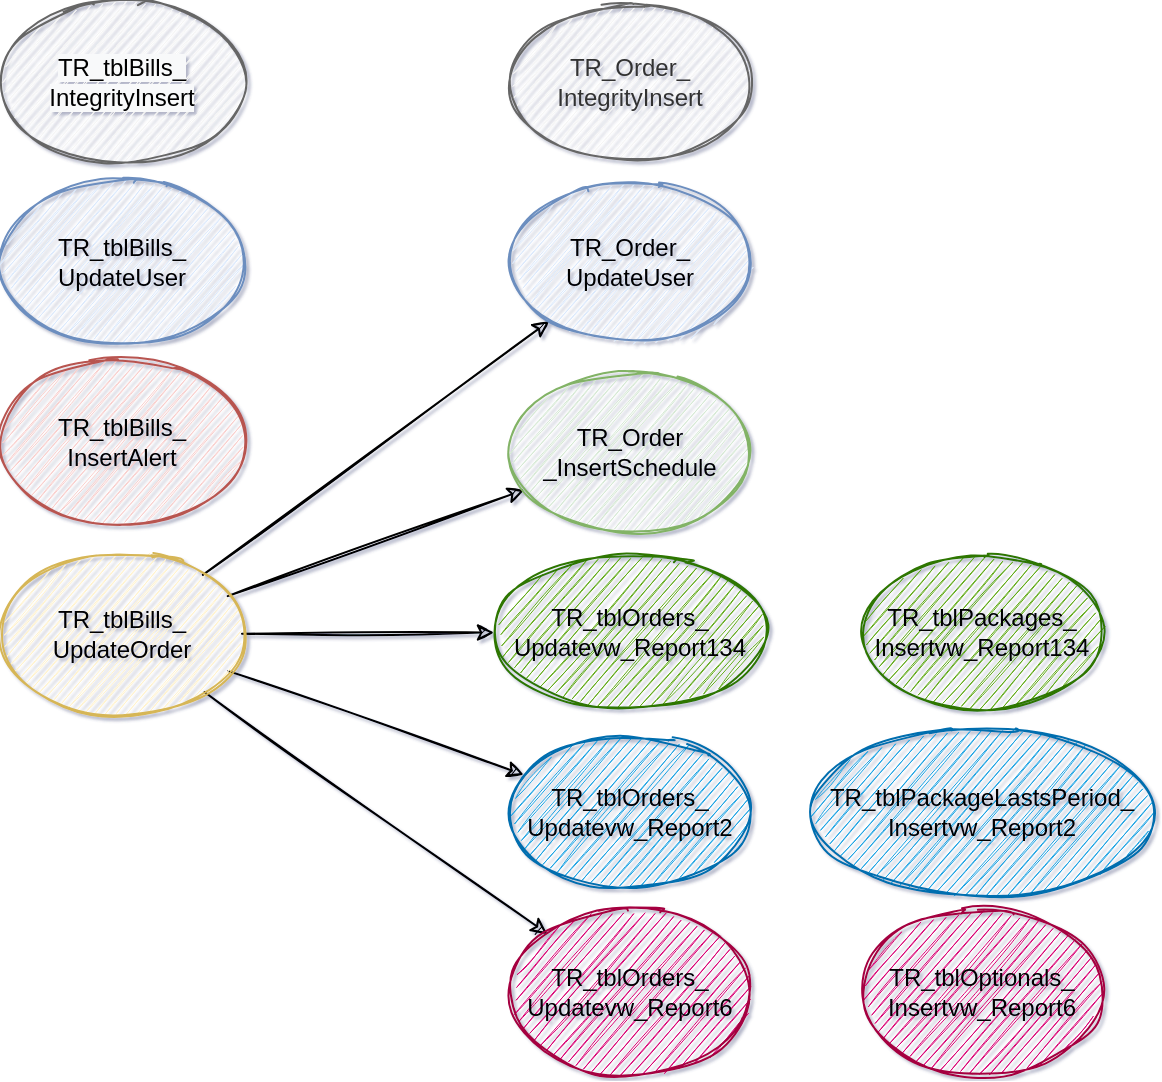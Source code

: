 <mxfile version="18.1.2" type="device"><diagram id="tUCo3e8KZexxW-ynw37y" name="Page-1"><mxGraphModel dx="1182" dy="675" grid="0" gridSize="10" guides="1" tooltips="1" connect="1" arrows="1" fold="1" page="0" pageScale="1" pageWidth="827" pageHeight="1169" background="none" math="0" shadow="1"><root><mxCell id="0"/><mxCell id="1" parent="0"/><mxCell id="GawGVZ7NAdU-fuG_UcAr-6" value="&lt;span style=&quot;color: rgb(0, 0, 0); font-family: Helvetica; font-size: 12px; font-style: normal; font-variant-ligatures: normal; font-variant-caps: normal; font-weight: 400; letter-spacing: normal; orphans: 2; text-align: left; text-indent: 0px; text-transform: none; widows: 2; word-spacing: 0px; -webkit-text-stroke-width: 0px; background-color: rgb(248, 249, 250); text-decoration-thickness: initial; text-decoration-style: initial; text-decoration-color: initial; float: none; display: inline !important;&quot;&gt;TR_tblBills_&lt;br&gt;IntegrityInsert&lt;/span&gt;" style="ellipse;whiteSpace=wrap;html=1;fillColor=#f5f5f5;fontColor=#333333;strokeColor=#666666;rounded=0;sketch=1;" parent="1" vertex="1"><mxGeometry x="100" y="20" width="120" height="80" as="geometry"/></mxCell><mxCell id="GawGVZ7NAdU-fuG_UcAr-15" style="edgeStyle=none;rounded=0;orthogonalLoop=1;jettySize=auto;html=1;endArrow=classic;endFill=1;sketch=1;" parent="1" source="GawGVZ7NAdU-fuG_UcAr-7" target="GawGVZ7NAdU-fuG_UcAr-13" edge="1"><mxGeometry relative="1" as="geometry"/></mxCell><mxCell id="GawGVZ7NAdU-fuG_UcAr-16" style="edgeStyle=none;rounded=0;orthogonalLoop=1;jettySize=auto;html=1;endArrow=classic;endFill=1;sketch=1;" parent="1" source="GawGVZ7NAdU-fuG_UcAr-7" target="GawGVZ7NAdU-fuG_UcAr-11" edge="1"><mxGeometry relative="1" as="geometry"/></mxCell><mxCell id="GawGVZ7NAdU-fuG_UcAr-23" style="edgeStyle=none;rounded=0;orthogonalLoop=1;jettySize=auto;html=1;endArrow=classic;endFill=1;sketch=1;" parent="1" source="GawGVZ7NAdU-fuG_UcAr-7" target="GawGVZ7NAdU-fuG_UcAr-22" edge="1"><mxGeometry relative="1" as="geometry"/></mxCell><mxCell id="GawGVZ7NAdU-fuG_UcAr-24" style="edgeStyle=none;rounded=0;orthogonalLoop=1;jettySize=auto;html=1;endArrow=classic;endFill=1;sketch=1;" parent="1" source="GawGVZ7NAdU-fuG_UcAr-7" target="GawGVZ7NAdU-fuG_UcAr-21" edge="1"><mxGeometry relative="1" as="geometry"/></mxCell><mxCell id="GawGVZ7NAdU-fuG_UcAr-25" style="edgeStyle=none;rounded=0;orthogonalLoop=1;jettySize=auto;html=1;endArrow=classic;endFill=1;sketch=1;" parent="1" source="GawGVZ7NAdU-fuG_UcAr-7" target="GawGVZ7NAdU-fuG_UcAr-20" edge="1"><mxGeometry relative="1" as="geometry"/></mxCell><mxCell id="GawGVZ7NAdU-fuG_UcAr-7" value="&lt;span style=&quot;text-align: left;&quot;&gt;TR_tblBills_&lt;br&gt;UpdateOrder&lt;/span&gt;" style="ellipse;whiteSpace=wrap;html=1;fillColor=#fff2cc;strokeColor=#d6b656;rounded=0;sketch=1;" parent="1" vertex="1"><mxGeometry x="100" y="296" width="120" height="80" as="geometry"/></mxCell><mxCell id="GawGVZ7NAdU-fuG_UcAr-8" value="&lt;span style=&quot;text-align: left;&quot;&gt;TR_tblBills_&lt;br&gt;UpdateUser&lt;/span&gt;" style="ellipse;whiteSpace=wrap;html=1;fillColor=#dae8fc;strokeColor=#6c8ebf;rounded=0;sketch=1;" parent="1" vertex="1"><mxGeometry x="100" y="110" width="120" height="80" as="geometry"/></mxCell><mxCell id="GawGVZ7NAdU-fuG_UcAr-9" value="&lt;span style=&quot;text-align: left;&quot;&gt;TR_tblBills_&lt;br&gt;InsertAlert&lt;/span&gt;" style="ellipse;whiteSpace=wrap;html=1;fillColor=#f8cecc;strokeColor=#b85450;rounded=0;sketch=1;" parent="1" vertex="1"><mxGeometry x="100" y="200" width="120" height="80" as="geometry"/></mxCell><mxCell id="GawGVZ7NAdU-fuG_UcAr-10" value="&lt;span style=&quot;text-align: left;&quot;&gt;TR_Order_&lt;br&gt;IntegrityInsert&lt;/span&gt;" style="ellipse;whiteSpace=wrap;html=1;fillColor=#f5f5f5;fontColor=#333333;strokeColor=#666666;rounded=0;sketch=1;" parent="1" vertex="1"><mxGeometry x="354" y="20" width="120" height="80" as="geometry"/></mxCell><mxCell id="GawGVZ7NAdU-fuG_UcAr-11" value="&lt;span style=&quot;text-align: left;&quot;&gt;TR_Order_&lt;br&gt;UpdateUser&lt;/span&gt;" style="ellipse;whiteSpace=wrap;html=1;fillColor=#dae8fc;strokeColor=#6c8ebf;rounded=0;sketch=1;" parent="1" vertex="1"><mxGeometry x="354" y="110" width="120" height="80" as="geometry"/></mxCell><mxCell id="GawGVZ7NAdU-fuG_UcAr-13" value="&lt;span style=&quot;text-align: left;&quot;&gt;TR_Order&lt;br&gt;_InsertSchedule&lt;/span&gt;" style="ellipse;whiteSpace=wrap;html=1;fillColor=#d5e8d4;strokeColor=#82b366;rounded=0;sketch=1;" parent="1" vertex="1"><mxGeometry x="354" y="205" width="120" height="80" as="geometry"/></mxCell><mxCell id="GawGVZ7NAdU-fuG_UcAr-17" value="&lt;span style=&quot;text-align: left;&quot;&gt;&lt;font color=&quot;#000000&quot;&gt;TR_tblOptionals_&lt;br&gt;Insertvw_Report6&lt;/font&gt;&lt;/span&gt;" style="ellipse;whiteSpace=wrap;html=1;rounded=0;sketch=1;fillColor=#d80073;fontColor=#ffffff;strokeColor=#A50040;" parent="1" vertex="1"><mxGeometry x="530" y="475" width="120" height="80" as="geometry"/></mxCell><mxCell id="GawGVZ7NAdU-fuG_UcAr-18" value="&lt;span style=&quot;text-align: left;&quot;&gt;&lt;font color=&quot;#000000&quot;&gt;TR_tblPackageLastsPeriod_&lt;br&gt;Insertvw_Report2&lt;/font&gt;&lt;/span&gt;" style="ellipse;whiteSpace=wrap;html=1;rounded=0;sketch=1;fillColor=#1ba1e2;fontColor=#ffffff;strokeColor=#006EAF;" parent="1" vertex="1"><mxGeometry x="505" y="385" width="170" height="80" as="geometry"/></mxCell><mxCell id="GawGVZ7NAdU-fuG_UcAr-19" value="&lt;span style=&quot;text-align: left;&quot;&gt;&lt;font color=&quot;#000000&quot;&gt;TR_tblPackages_&lt;br&gt;Insertvw_Report134&lt;/font&gt;&lt;/span&gt;" style="ellipse;whiteSpace=wrap;html=1;rounded=0;sketch=1;fillColor=#60a917;fontColor=#ffffff;strokeColor=#2D7600;" parent="1" vertex="1"><mxGeometry x="530" y="295" width="120" height="80" as="geometry"/></mxCell><mxCell id="GawGVZ7NAdU-fuG_UcAr-20" value="&lt;span style=&quot;text-align: left;&quot;&gt;&lt;font color=&quot;#000000&quot;&gt;TR_tblOrders_&lt;br&gt;Updatevw_Report6&lt;/font&gt;&lt;/span&gt;" style="ellipse;whiteSpace=wrap;html=1;rounded=0;sketch=1;fillColor=#d80073;fontColor=#ffffff;strokeColor=#A50040;" parent="1" vertex="1"><mxGeometry x="354" y="475" width="120" height="80" as="geometry"/></mxCell><mxCell id="GawGVZ7NAdU-fuG_UcAr-21" value="&lt;span style=&quot;text-align: left;&quot;&gt;&lt;font color=&quot;#000000&quot;&gt;TR_tblOrders_&lt;br&gt;Updatevw_Report2&lt;/font&gt;&lt;/span&gt;" style="ellipse;whiteSpace=wrap;html=1;rounded=0;sketch=1;fillColor=#1ba1e2;fontColor=#ffffff;strokeColor=#006EAF;" parent="1" vertex="1"><mxGeometry x="354" y="385" width="120" height="80" as="geometry"/></mxCell><mxCell id="GawGVZ7NAdU-fuG_UcAr-22" value="&lt;span style=&quot;color: rgb(0, 0, 0); font-family: Helvetica; font-size: 12px; font-style: normal; font-variant-ligatures: normal; font-variant-caps: normal; font-weight: 400; letter-spacing: normal; orphans: 2; text-align: left; text-indent: 0px; text-transform: none; widows: 2; word-spacing: 0px; -webkit-text-stroke-width: 0px; text-decoration-thickness: initial; text-decoration-style: initial; text-decoration-color: initial; float: none; display: inline !important;&quot;&gt;TR_tblOrders_&lt;br&gt;Updatevw_Report134&lt;/span&gt;" style="ellipse;whiteSpace=wrap;html=1;rounded=0;sketch=1;fillColor=#60a917;strokeColor=#2D7600;fontColor=#ffffff;" parent="1" vertex="1"><mxGeometry x="346" y="295" width="136" height="80" as="geometry"/></mxCell></root></mxGraphModel></diagram></mxfile>